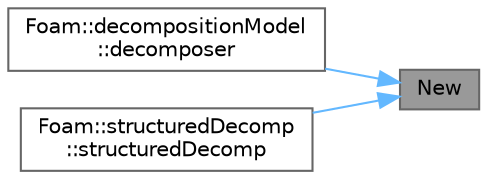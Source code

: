 digraph "New"
{
 // LATEX_PDF_SIZE
  bgcolor="transparent";
  edge [fontname=Helvetica,fontsize=10,labelfontname=Helvetica,labelfontsize=10];
  node [fontname=Helvetica,fontsize=10,shape=box,height=0.2,width=0.4];
  rankdir="RL";
  Node1 [id="Node000001",label="New",height=0.2,width=0.4,color="gray40", fillcolor="grey60", style="filled", fontcolor="black",tooltip=" "];
  Node1 -> Node2 [id="edge1_Node000001_Node000002",dir="back",color="steelblue1",style="solid",tooltip=" "];
  Node2 [id="Node000002",label="Foam::decompositionModel\l::decomposer",height=0.2,width=0.4,color="grey40", fillcolor="white", style="filled",URL="$classFoam_1_1decompositionModel.html#abc1885b5ab2b8d4b999e3ce87f62843c",tooltip=" "];
  Node1 -> Node3 [id="edge2_Node000001_Node000003",dir="back",color="steelblue1",style="solid",tooltip=" "];
  Node3 [id="Node000003",label="Foam::structuredDecomp\l::structuredDecomp",height=0.2,width=0.4,color="grey40", fillcolor="white", style="filled",URL="$classFoam_1_1structuredDecomp.html#a1b916b85724c01216e9e930b62c9b0b5",tooltip=" "];
}
